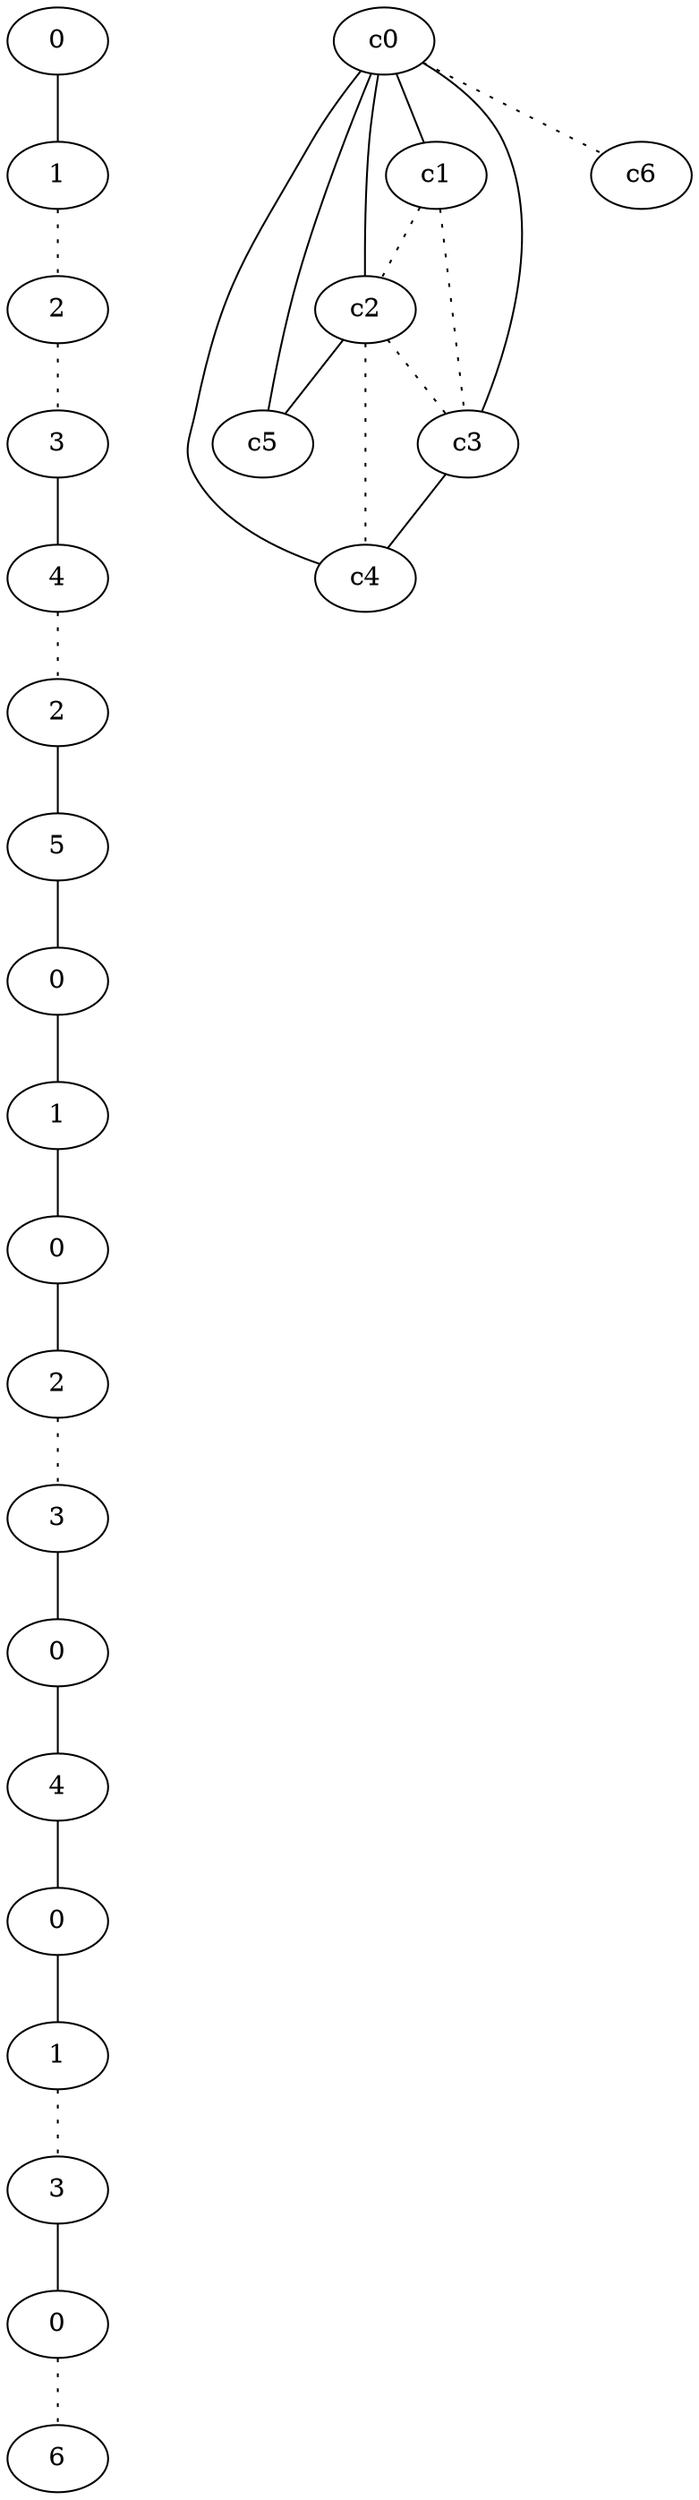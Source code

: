 graph {
a0[label=0];
a1[label=1];
a2[label=2];
a3[label=3];
a4[label=4];
a5[label=2];
a6[label=5];
a7[label=0];
a8[label=1];
a9[label=0];
a10[label=2];
a11[label=3];
a12[label=0];
a13[label=4];
a14[label=0];
a15[label=1];
a16[label=3];
a17[label=0];
a18[label=6];
a0 -- a1;
a1 -- a2 [style=dotted];
a2 -- a3 [style=dotted];
a3 -- a4;
a4 -- a5 [style=dotted];
a5 -- a6;
a6 -- a7;
a7 -- a8;
a8 -- a9;
a9 -- a10;
a10 -- a11 [style=dotted];
a11 -- a12;
a12 -- a13;
a13 -- a14;
a14 -- a15;
a15 -- a16 [style=dotted];
a16 -- a17;
a17 -- a18 [style=dotted];
c0 -- c1;
c0 -- c2;
c0 -- c3;
c0 -- c4;
c0 -- c5;
c0 -- c6 [style=dotted];
c1 -- c2 [style=dotted];
c1 -- c3 [style=dotted];
c2 -- c3 [style=dotted];
c2 -- c4 [style=dotted];
c2 -- c5;
c3 -- c4;
}
